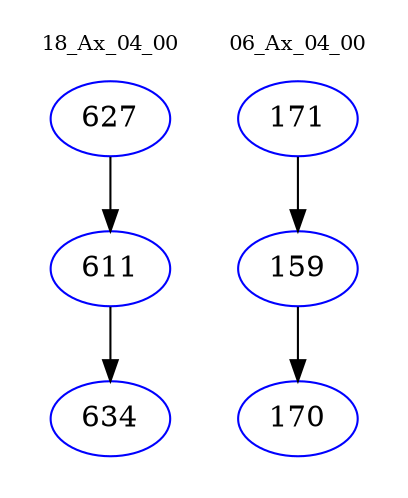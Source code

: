 digraph{
subgraph cluster_0 {
color = white
label = "18_Ax_04_00";
fontsize=10;
T0_627 [label="627", color="blue"]
T0_627 -> T0_611 [color="black"]
T0_611 [label="611", color="blue"]
T0_611 -> T0_634 [color="black"]
T0_634 [label="634", color="blue"]
}
subgraph cluster_1 {
color = white
label = "06_Ax_04_00";
fontsize=10;
T1_171 [label="171", color="blue"]
T1_171 -> T1_159 [color="black"]
T1_159 [label="159", color="blue"]
T1_159 -> T1_170 [color="black"]
T1_170 [label="170", color="blue"]
}
}
